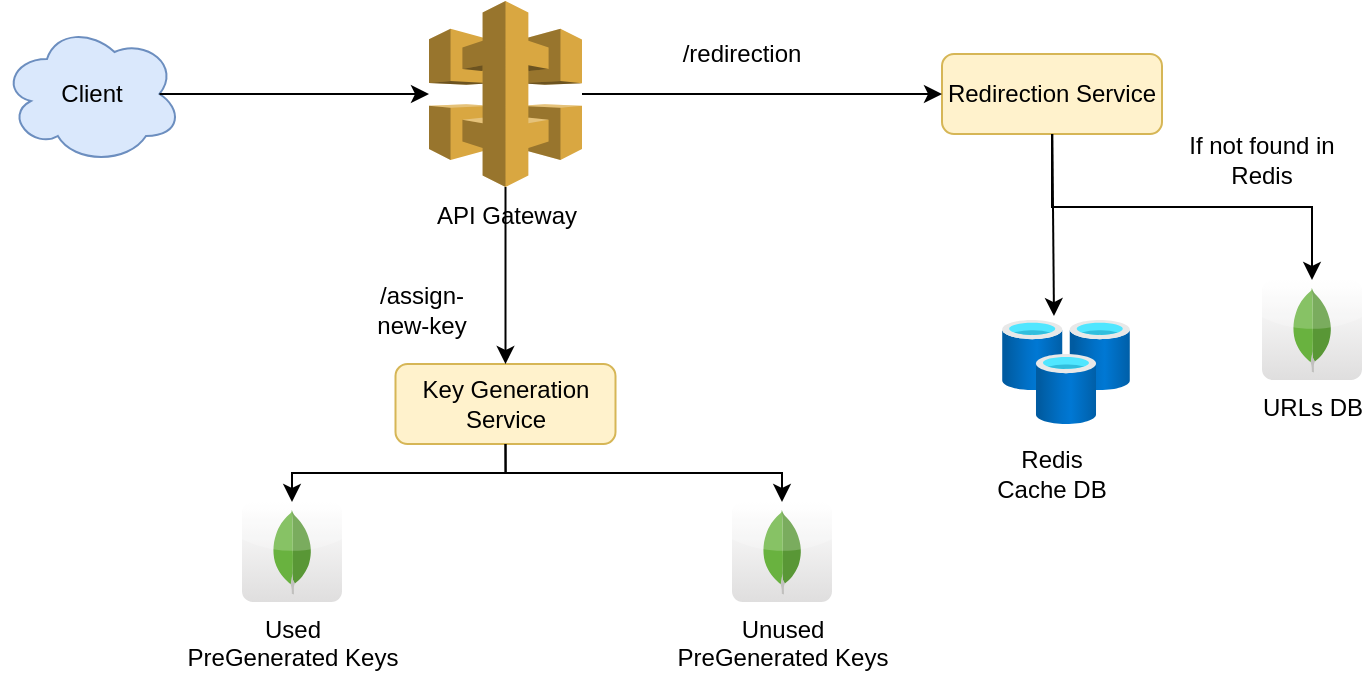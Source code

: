 <mxfile version="19.0.0" type="github"><diagram id="qoRb17ye9yIBJ7H9PCK_" name="Page-1"><mxGraphModel dx="786" dy="423" grid="1" gridSize="10" guides="1" tooltips="1" connect="1" arrows="1" fold="1" page="1" pageScale="1" pageWidth="850" pageHeight="1100" math="0" shadow="0"><root><mxCell id="0"/><mxCell id="1" parent="0"/><mxCell id="GMvcM2Gu1vgI1K2edTu--1" value="Client" style="ellipse;shape=cloud;whiteSpace=wrap;html=1;fillColor=#dae8fc;strokeColor=#6c8ebf;" vertex="1" parent="1"><mxGeometry x="40" y="152" width="90" height="70" as="geometry"/></mxCell><mxCell id="GMvcM2Gu1vgI1K2edTu--3" value="" style="endArrow=classic;html=1;rounded=0;exitX=0.875;exitY=0.5;exitDx=0;exitDy=0;exitPerimeter=0;" edge="1" parent="1" source="GMvcM2Gu1vgI1K2edTu--1" target="GMvcM2Gu1vgI1K2edTu--30"><mxGeometry width="50" height="50" relative="1" as="geometry"><mxPoint x="380" y="250" as="sourcePoint"/><mxPoint x="210" y="187.5" as="targetPoint"/></mxGeometry></mxCell><mxCell id="GMvcM2Gu1vgI1K2edTu--6" value="Key Generation Service" style="rounded=1;whiteSpace=wrap;html=1;fillColor=#fff2cc;strokeColor=#d6b656;" vertex="1" parent="1"><mxGeometry x="236.75" y="322" width="110" height="40" as="geometry"/></mxCell><mxCell id="GMvcM2Gu1vgI1K2edTu--8" value="" style="endArrow=classic;html=1;rounded=0;exitX=0.5;exitY=1;exitDx=0;exitDy=0;edgeStyle=orthogonalEdgeStyle;" edge="1" parent="1" source="GMvcM2Gu1vgI1K2edTu--6" target="GMvcM2Gu1vgI1K2edTu--17"><mxGeometry width="50" height="50" relative="1" as="geometry"><mxPoint x="380" y="360" as="sourcePoint"/><mxPoint x="400" y="380" as="targetPoint"/></mxGeometry></mxCell><mxCell id="GMvcM2Gu1vgI1K2edTu--9" value="" style="endArrow=classic;html=1;rounded=0;exitX=0.5;exitY=1;exitDx=0;exitDy=0;exitPerimeter=0;edgeStyle=orthogonalEdgeStyle;" edge="1" parent="1" source="GMvcM2Gu1vgI1K2edTu--30" target="GMvcM2Gu1vgI1K2edTu--6"><mxGeometry width="50" height="50" relative="1" as="geometry"><mxPoint x="400" y="212.5" as="sourcePoint"/><mxPoint x="420" y="290" as="targetPoint"/></mxGeometry></mxCell><mxCell id="GMvcM2Gu1vgI1K2edTu--10" value="URLs DB" style="dashed=0;outlineConnect=0;html=1;align=center;labelPosition=center;verticalLabelPosition=bottom;verticalAlign=top;shape=mxgraph.webicons.mongodb;gradientColor=#DFDEDE" vertex="1" parent="1"><mxGeometry x="670" y="280" width="50" height="50" as="geometry"/></mxCell><mxCell id="GMvcM2Gu1vgI1K2edTu--15" value="Redirection Service" style="rounded=1;whiteSpace=wrap;html=1;fillColor=#fff2cc;strokeColor=#d6b656;" vertex="1" parent="1"><mxGeometry x="510" y="167" width="110" height="40" as="geometry"/></mxCell><mxCell id="GMvcM2Gu1vgI1K2edTu--16" value="/assign-new-key" style="text;html=1;strokeColor=none;fillColor=none;align=center;verticalAlign=middle;whiteSpace=wrap;rounded=0;" vertex="1" parent="1"><mxGeometry x="220" y="280" width="60" height="30" as="geometry"/></mxCell><mxCell id="GMvcM2Gu1vgI1K2edTu--17" value="Used &lt;br&gt;PreGenerated Keys" style="dashed=0;outlineConnect=0;html=1;align=center;labelPosition=center;verticalLabelPosition=bottom;verticalAlign=top;shape=mxgraph.webicons.mongodb;gradientColor=#DFDEDE" vertex="1" parent="1"><mxGeometry x="160" y="391" width="50" height="50" as="geometry"/></mxCell><mxCell id="GMvcM2Gu1vgI1K2edTu--20" value="Unused &lt;br&gt;PreGenerated Keys" style="dashed=0;outlineConnect=0;html=1;align=center;labelPosition=center;verticalLabelPosition=bottom;verticalAlign=top;shape=mxgraph.webicons.mongodb;gradientColor=#DFDEDE" vertex="1" parent="1"><mxGeometry x="405" y="391" width="50" height="50" as="geometry"/></mxCell><mxCell id="GMvcM2Gu1vgI1K2edTu--21" value="" style="endArrow=classic;html=1;rounded=0;exitX=0.5;exitY=1;exitDx=0;exitDy=0;edgeStyle=orthogonalEdgeStyle;" edge="1" parent="1" source="GMvcM2Gu1vgI1K2edTu--6" target="GMvcM2Gu1vgI1K2edTu--20"><mxGeometry width="50" height="50" relative="1" as="geometry"><mxPoint x="410" y="360" as="sourcePoint"/><mxPoint x="370" y="396.923" as="targetPoint"/></mxGeometry></mxCell><mxCell id="GMvcM2Gu1vgI1K2edTu--24" value="" style="endArrow=classic;html=1;rounded=0;entryX=0;entryY=0.5;entryDx=0;entryDy=0;" edge="1" parent="1" source="GMvcM2Gu1vgI1K2edTu--30" target="GMvcM2Gu1vgI1K2edTu--15"><mxGeometry width="50" height="50" relative="1" as="geometry"><mxPoint x="425" y="187.5" as="sourcePoint"/><mxPoint x="410" y="320" as="targetPoint"/></mxGeometry></mxCell><mxCell id="GMvcM2Gu1vgI1K2edTu--25" value="/redirection" style="text;html=1;strokeColor=none;fillColor=none;align=center;verticalAlign=middle;whiteSpace=wrap;rounded=0;" vertex="1" parent="1"><mxGeometry x="380" y="152" width="60" height="30" as="geometry"/></mxCell><mxCell id="GMvcM2Gu1vgI1K2edTu--27" value="" style="aspect=fixed;html=1;points=[];align=center;image;fontSize=12;image=img/lib/azure2/databases/Cache_Redis.svg;" vertex="1" parent="1"><mxGeometry x="540" y="300" width="64" height="52" as="geometry"/></mxCell><mxCell id="GMvcM2Gu1vgI1K2edTu--29" value="" style="endArrow=classic;html=1;rounded=0;entryX=0.406;entryY=-0.038;entryDx=0;entryDy=0;entryPerimeter=0;" edge="1" parent="1" source="GMvcM2Gu1vgI1K2edTu--15" target="GMvcM2Gu1vgI1K2edTu--27"><mxGeometry width="50" height="50" relative="1" as="geometry"><mxPoint x="370" y="330" as="sourcePoint"/><mxPoint x="568" y="320" as="targetPoint"/></mxGeometry></mxCell><mxCell id="GMvcM2Gu1vgI1K2edTu--30" value="API Gateway" style="outlineConnect=0;dashed=0;verticalLabelPosition=bottom;verticalAlign=top;align=center;html=1;shape=mxgraph.aws3.api_gateway;fillColor=#D9A741;gradientColor=none;" vertex="1" parent="1"><mxGeometry x="253.5" y="140.5" width="76.5" height="93" as="geometry"/></mxCell><mxCell id="GMvcM2Gu1vgI1K2edTu--31" value="Redis Cache DB" style="text;html=1;strokeColor=none;fillColor=none;align=center;verticalAlign=middle;whiteSpace=wrap;rounded=0;" vertex="1" parent="1"><mxGeometry x="535" y="362" width="60" height="30" as="geometry"/></mxCell><mxCell id="GMvcM2Gu1vgI1K2edTu--32" value="" style="endArrow=classic;html=1;rounded=0;exitX=0.5;exitY=1;exitDx=0;exitDy=0;edgeStyle=orthogonalEdgeStyle;" edge="1" parent="1" source="GMvcM2Gu1vgI1K2edTu--15" target="GMvcM2Gu1vgI1K2edTu--10"><mxGeometry width="50" height="50" relative="1" as="geometry"><mxPoint x="370" y="360" as="sourcePoint"/><mxPoint x="420" y="310" as="targetPoint"/></mxGeometry></mxCell><mxCell id="GMvcM2Gu1vgI1K2edTu--33" value="If not found in Redis" style="text;html=1;strokeColor=none;fillColor=none;align=center;verticalAlign=middle;whiteSpace=wrap;rounded=0;" vertex="1" parent="1"><mxGeometry x="630" y="207" width="80" height="26.5" as="geometry"/></mxCell></root></mxGraphModel></diagram></mxfile>